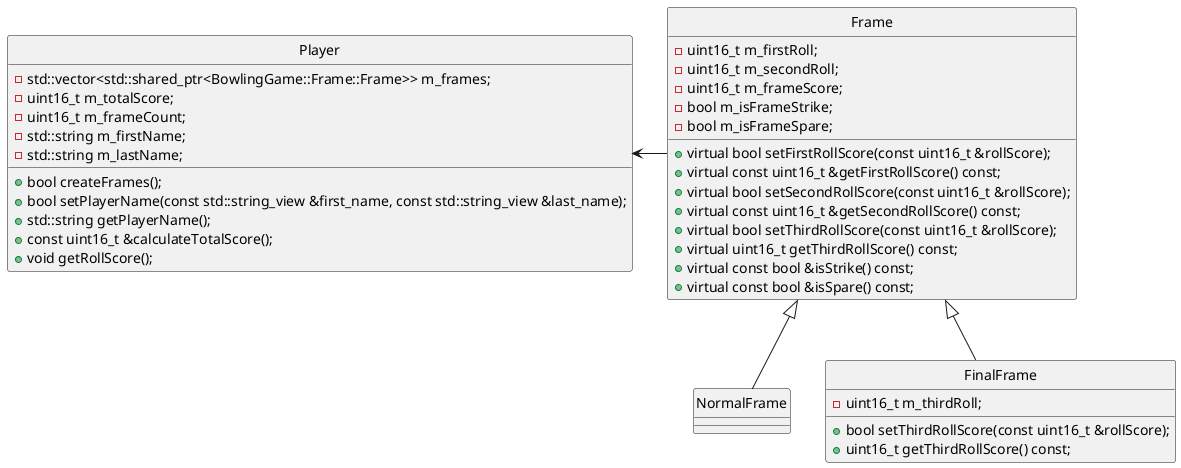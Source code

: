 @startuml BowlingGame

skinparam Style strictuml
skinparam SequenceMessageAlignment center

class Frame {
    -uint16_t m_firstRoll; 
	-uint16_t m_secondRoll;
	-uint16_t m_frameScore; 
	-bool m_isFrameStrike; 
	-bool m_isFrameSpare;
    +virtual bool setFirstRollScore(const uint16_t &rollScore);
    +virtual const uint16_t &getFirstRollScore() const;
    +virtual bool setSecondRollScore(const uint16_t &rollScore);
    +virtual const uint16_t &getSecondRollScore() const;
    +virtual bool setThirdRollScore(const uint16_t &rollScore);
    +virtual uint16_t getThirdRollScore() const;
    +virtual const bool &isStrike() const;
    +virtual const bool &isSpare() const;
}

class NormalFrame{
   
}

class FinalFrame{
    -uint16_t m_thirdRoll;
	+bool setThirdRollScore(const uint16_t &rollScore);
	+uint16_t getThirdRollScore() const;
}

Frame <|-- NormalFrame
Frame <|-- FinalFrame

class Player{
    -std::vector<std::shared_ptr<BowlingGame::Frame::Frame>> m_frames;
    -uint16_t m_totalScore;
    -uint16_t m_frameCount;	 
    -std::string m_firstName;
    -std::string m_lastName;
    +bool createFrames();
    +bool setPlayerName(const std::string_view &first_name, const std::string_view &last_name);
    +std::string getPlayerName();
    +const uint16_t &calculateTotalScore();
    +void getRollScore();
}

Player <- Frame
@enduml